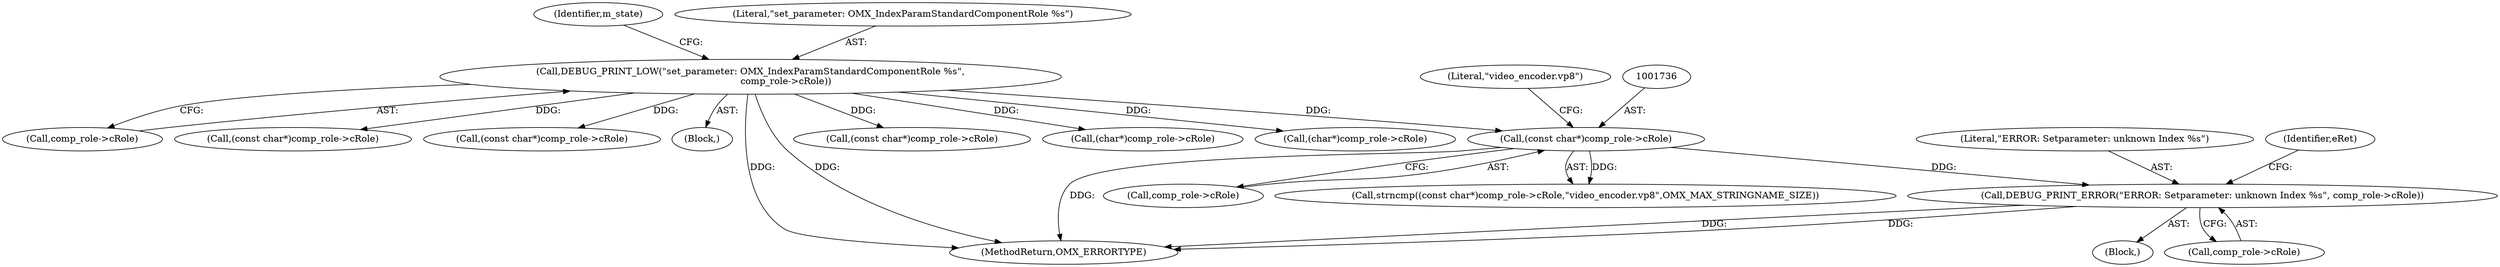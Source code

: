 digraph "0_Android_89913d7df36dbeb458ce165856bd6505a2ec647d_2@pointer" {
"1001751" [label="(Call,DEBUG_PRINT_ERROR(\"ERROR: Setparameter: unknown Index %s\", comp_role->cRole))"];
"1001735" [label="(Call,(const char*)comp_role->cRole)"];
"1001551" [label="(Call,DEBUG_PRINT_LOW(\"set_parameter: OMX_IndexParamStandardComponentRole %s\",\n                        comp_role->cRole))"];
"1001740" [label="(Literal,\"video_encoder.vp8\")"];
"1001624" [label="(Call,(char*)comp_role->cRole)"];
"1001587" [label="(Call,(char*)comp_role->cRole)"];
"1001737" [label="(Call,comp_role->cRole)"];
"1001551" [label="(Call,DEBUG_PRINT_LOW(\"set_parameter: OMX_IndexParamStandardComponentRole %s\",\n                        comp_role->cRole))"];
"1001752" [label="(Literal,\"ERROR: Setparameter: unknown Index %s\")"];
"1001735" [label="(Call,(const char*)comp_role->cRole)"];
"1001734" [label="(Call,strncmp((const char*)comp_role->cRole,\"video_encoder.vp8\",OMX_MAX_STRINGNAME_SIZE))"];
"1001750" [label="(Block,)"];
"1001553" [label="(Call,comp_role->cRole)"];
"1001751" [label="(Call,DEBUG_PRINT_ERROR(\"ERROR: Setparameter: unknown Index %s\", comp_role->cRole))"];
"1001698" [label="(Call,(const char*)comp_role->cRole)"];
"1001661" [label="(Call,(const char*)comp_role->cRole)"];
"1001541" [label="(Block,)"];
"1002951" [label="(MethodReturn,OMX_ERRORTYPE)"];
"1001757" [label="(Identifier,eRet)"];
"1001772" [label="(Call,(const char*)comp_role->cRole)"];
"1001753" [label="(Call,comp_role->cRole)"];
"1001559" [label="(Identifier,m_state)"];
"1001552" [label="(Literal,\"set_parameter: OMX_IndexParamStandardComponentRole %s\")"];
"1001751" -> "1001750"  [label="AST: "];
"1001751" -> "1001753"  [label="CFG: "];
"1001752" -> "1001751"  [label="AST: "];
"1001753" -> "1001751"  [label="AST: "];
"1001757" -> "1001751"  [label="CFG: "];
"1001751" -> "1002951"  [label="DDG: "];
"1001751" -> "1002951"  [label="DDG: "];
"1001735" -> "1001751"  [label="DDG: "];
"1001735" -> "1001734"  [label="AST: "];
"1001735" -> "1001737"  [label="CFG: "];
"1001736" -> "1001735"  [label="AST: "];
"1001737" -> "1001735"  [label="AST: "];
"1001740" -> "1001735"  [label="CFG: "];
"1001735" -> "1002951"  [label="DDG: "];
"1001735" -> "1001734"  [label="DDG: "];
"1001551" -> "1001735"  [label="DDG: "];
"1001551" -> "1001541"  [label="AST: "];
"1001551" -> "1001553"  [label="CFG: "];
"1001552" -> "1001551"  [label="AST: "];
"1001553" -> "1001551"  [label="AST: "];
"1001559" -> "1001551"  [label="CFG: "];
"1001551" -> "1002951"  [label="DDG: "];
"1001551" -> "1002951"  [label="DDG: "];
"1001551" -> "1001587"  [label="DDG: "];
"1001551" -> "1001624"  [label="DDG: "];
"1001551" -> "1001661"  [label="DDG: "];
"1001551" -> "1001698"  [label="DDG: "];
"1001551" -> "1001772"  [label="DDG: "];
}
